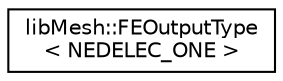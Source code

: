 digraph "类继承关系图"
{
 // INTERACTIVE_SVG=YES
  edge [fontname="Helvetica",fontsize="10",labelfontname="Helvetica",labelfontsize="10"];
  node [fontname="Helvetica",fontsize="10",shape=record];
  rankdir="LR";
  Node1 [label="libMesh::FEOutputType\l\< NEDELEC_ONE \>",height=0.2,width=0.4,color="black", fillcolor="white", style="filled",URL="$structlibMesh_1_1FEOutputType_3_01NEDELEC__ONE_01_4.html"];
}
